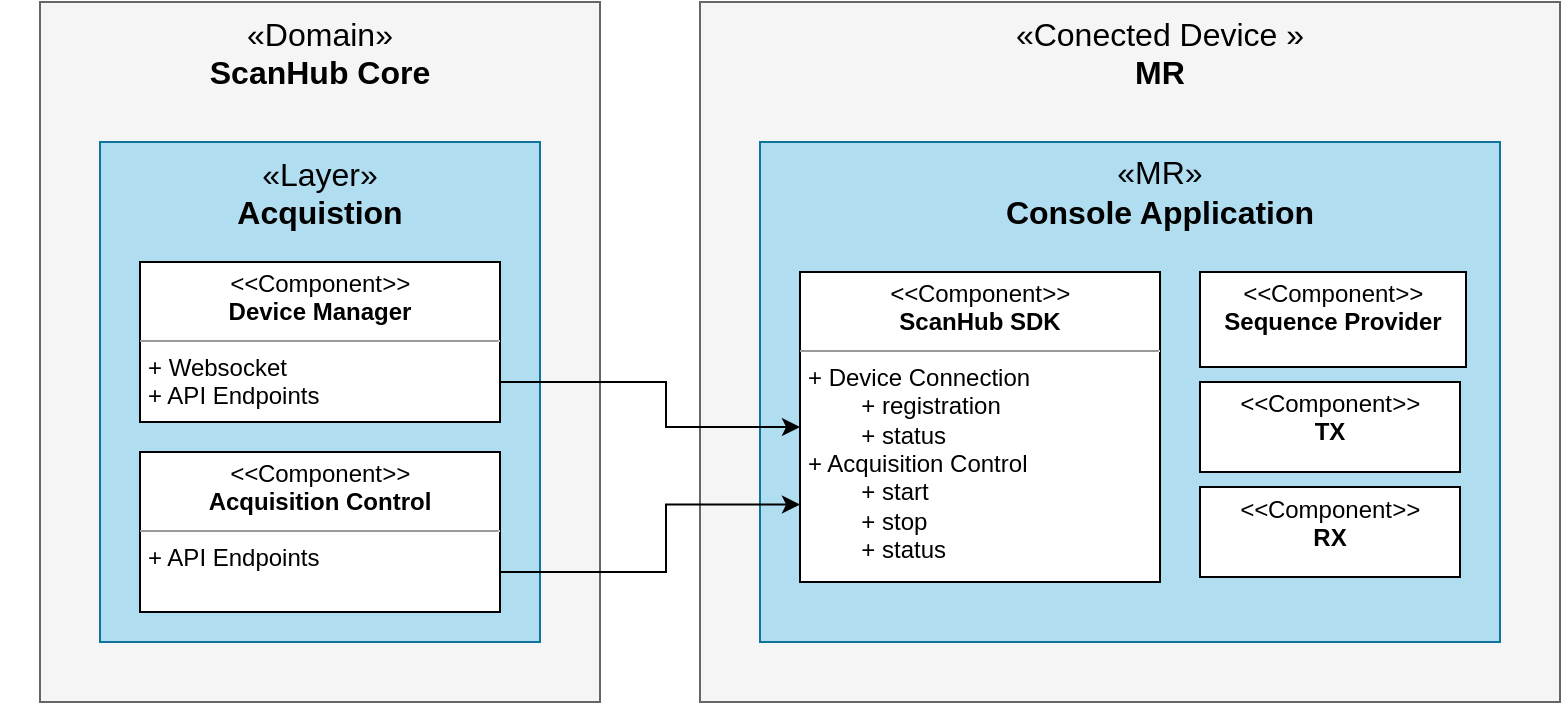 <mxfile version="21.7.5" type="device">
  <diagram id="0oAy7z5kDV5Fl2M1iNa0" name="Seite-1">
    <mxGraphModel dx="1781" dy="625" grid="1" gridSize="10" guides="1" tooltips="1" connect="1" arrows="1" fold="1" page="1" pageScale="1" pageWidth="827" pageHeight="1169" math="0" shadow="0">
      <root>
        <mxCell id="0" />
        <mxCell id="1" parent="0" />
        <mxCell id="fwSZg5LkVXXK5iXTWZ4H-16" value="" style="group" parent="1" vertex="1" connectable="0">
          <mxGeometry x="-783" y="40" width="280" height="350" as="geometry" />
        </mxCell>
        <mxCell id="fwSZg5LkVXXK5iXTWZ4H-14" value="" style="rounded=0;whiteSpace=wrap;html=1;fillColor=#f5f5f5;strokeColor=#666666;fontColor=#333333;fontSize=16;" parent="fwSZg5LkVXXK5iXTWZ4H-16" vertex="1">
          <mxGeometry width="280" height="350" as="geometry" />
        </mxCell>
        <mxCell id="fwSZg5LkVXXK5iXTWZ4H-15" value="&lt;span style=&quot;color: rgb(0, 0, 0); font-family: Helvetica; font-size: 16px; font-style: normal; font-variant-ligatures: normal; font-variant-caps: normal; font-weight: 400; letter-spacing: normal; orphans: 2; text-indent: 0px; text-transform: none; widows: 2; word-spacing: 0px; -webkit-text-stroke-width: 0px; text-decoration-thickness: initial; text-decoration-style: initial; text-decoration-color: initial; float: none; display: inline !important;&quot;&gt;«Domain»&lt;/span&gt;&lt;br style=&quot;border-color: var(--border-color); color: rgb(0, 0, 0); font-family: Helvetica; font-size: 16px; font-style: normal; font-variant-ligatures: normal; font-variant-caps: normal; font-weight: 400; letter-spacing: normal; orphans: 2; text-indent: 0px; text-transform: none; widows: 2; word-spacing: 0px; -webkit-text-stroke-width: 0px; text-decoration-thickness: initial; text-decoration-style: initial; text-decoration-color: initial;&quot;&gt;&lt;b style=&quot;font-size: 16px;&quot;&gt;ScanHub Core&lt;/b&gt;" style="text;whiteSpace=wrap;html=1;labelBackgroundColor=none;align=center;rounded=0;fontSize=16;" parent="fwSZg5LkVXXK5iXTWZ4H-16" vertex="1">
          <mxGeometry width="280" height="43.75" as="geometry" />
        </mxCell>
        <mxCell id="fwSZg5LkVXXK5iXTWZ4H-3" value="" style="rounded=0;whiteSpace=wrap;html=1;fillColor=#b1ddf0;strokeColor=#10739e;fontSize=16;" parent="1" vertex="1">
          <mxGeometry x="-753" y="110" width="220" height="250" as="geometry" />
        </mxCell>
        <mxCell id="fwSZg5LkVXXK5iXTWZ4H-4" value="&lt;span style=&quot;color: rgb(0, 0, 0); font-family: Helvetica; font-size: 16px; font-style: normal; font-variant-ligatures: normal; font-variant-caps: normal; font-weight: 400; letter-spacing: normal; orphans: 2; text-indent: 0px; text-transform: none; widows: 2; word-spacing: 0px; -webkit-text-stroke-width: 0px; text-decoration-thickness: initial; text-decoration-style: initial; text-decoration-color: initial; float: none; display: inline !important;&quot;&gt;«Layer»&lt;/span&gt;&lt;br style=&quot;border-color: var(--border-color); color: rgb(0, 0, 0); font-family: Helvetica; font-size: 16px; font-style: normal; font-variant-ligatures: normal; font-variant-caps: normal; font-weight: 400; letter-spacing: normal; orphans: 2; text-indent: 0px; text-transform: none; widows: 2; word-spacing: 0px; -webkit-text-stroke-width: 0px; text-decoration-thickness: initial; text-decoration-style: initial; text-decoration-color: initial;&quot;&gt;&lt;b style=&quot;font-size: 16px;&quot;&gt;Acquistion&lt;/b&gt;" style="text;whiteSpace=wrap;html=1;labelBackgroundColor=none;align=center;rounded=0;fontSize=16;" parent="1" vertex="1">
          <mxGeometry x="-803" y="110" width="320" height="50" as="geometry" />
        </mxCell>
        <mxCell id="fwSZg5LkVXXK5iXTWZ4H-12" value="&lt;p style=&quot;margin:0px;margin-top:4px;text-align:center;&quot;&gt;&lt;i&gt;&amp;lt;&amp;lt;&lt;/i&gt;&lt;span style=&quot;&quot;&gt;Component&lt;/span&gt;&lt;i&gt;&amp;gt;&amp;gt;&lt;/i&gt;&lt;br&gt;&lt;b&gt;Device Manager&lt;/b&gt;&lt;/p&gt;&lt;hr size=&quot;1&quot;&gt;&lt;p style=&quot;margin:0px;margin-left:4px;&quot;&gt;+ Websocket&lt;br&gt;+ API Endpoints&lt;/p&gt;" style="verticalAlign=top;align=left;overflow=fill;fontSize=12;fontFamily=Helvetica;html=1;" parent="1" vertex="1">
          <mxGeometry x="-733" y="170" width="180" height="80" as="geometry" />
        </mxCell>
        <mxCell id="fwSZg5LkVXXK5iXTWZ4H-13" value="&lt;p style=&quot;margin:0px;margin-top:4px;text-align:center;&quot;&gt;&lt;i&gt;&amp;lt;&amp;lt;&lt;/i&gt;&lt;span style=&quot;&quot;&gt;Component&lt;/span&gt;&lt;i&gt;&amp;gt;&amp;gt;&lt;/i&gt;&lt;br&gt;&lt;b&gt;Acquisition Control&lt;/b&gt;&lt;/p&gt;&lt;hr size=&quot;1&quot;&gt;&lt;p style=&quot;margin:0px;margin-left:4px;&quot;&gt;+ API Endpoints&lt;/p&gt;" style="verticalAlign=top;align=left;overflow=fill;fontSize=12;fontFamily=Helvetica;html=1;" parent="1" vertex="1">
          <mxGeometry x="-733" y="265" width="180" height="80" as="geometry" />
        </mxCell>
        <mxCell id="fwSZg5LkVXXK5iXTWZ4H-18" value="" style="rounded=0;whiteSpace=wrap;html=1;container=0;fontSize=16;fillColor=#f5f5f5;fontColor=#333333;strokeColor=#666666;" parent="1" vertex="1">
          <mxGeometry x="-453" y="40" width="430" height="350" as="geometry" />
        </mxCell>
        <mxCell id="fwSZg5LkVXXK5iXTWZ4H-19" value="" style="rounded=0;whiteSpace=wrap;html=1;container=0;fillColor=#b1ddf0;strokeColor=#10739e;fontSize=16;" parent="1" vertex="1">
          <mxGeometry x="-423" y="110" width="370" height="250" as="geometry" />
        </mxCell>
        <mxCell id="fwSZg5LkVXXK5iXTWZ4H-21" value="&lt;span style=&quot;color: rgb(0, 0, 0); font-family: Helvetica; font-size: 16px; font-style: normal; font-variant-ligatures: normal; font-variant-caps: normal; letter-spacing: normal; orphans: 2; text-indent: 0px; text-transform: none; widows: 2; word-spacing: 0px; -webkit-text-stroke-width: 0px; text-decoration-thickness: initial; text-decoration-style: initial; text-decoration-color: initial; float: none; display: inline !important;&quot;&gt;«&lt;span style=&quot;border-color: var(--border-color); font-size: 16px;&quot;&gt;Conected Device&lt;/span&gt;&lt;b style=&quot;font-weight: 400; border-color: var(--border-color); font-size: 16px;&quot;&gt;&amp;nbsp;&lt;/b&gt;»&lt;/span&gt;&lt;br style=&quot;border-color: var(--border-color); color: rgb(0, 0, 0); font-family: Helvetica; font-size: 16px; font-style: normal; font-variant-ligatures: normal; font-variant-caps: normal; font-weight: 400; letter-spacing: normal; orphans: 2; text-indent: 0px; text-transform: none; widows: 2; word-spacing: 0px; -webkit-text-stroke-width: 0px; text-decoration-thickness: initial; text-decoration-style: initial; text-decoration-color: initial;&quot;&gt;&lt;b style=&quot;font-size: 16px;&quot;&gt;MR&lt;/b&gt;" style="text;whiteSpace=wrap;html=1;labelBackgroundColor=none;align=center;container=0;rounded=0;fontSize=16;" parent="1" vertex="1">
          <mxGeometry x="-343" y="40" width="240" height="50" as="geometry" />
        </mxCell>
        <mxCell id="fwSZg5LkVXXK5iXTWZ4H-23" value="«MR»&lt;br style=&quot;border-color: var(--border-color); font-size: 16px;&quot;&gt;&lt;b style=&quot;font-size: 16px;&quot;&gt;Console Application&lt;/b&gt;" style="text;whiteSpace=wrap;html=1;align=center;verticalAlign=middle;container=0;rounded=0;fontSize=16;" parent="1" vertex="1">
          <mxGeometry x="-313" y="115" width="180" height="40" as="geometry" />
        </mxCell>
        <mxCell id="fwSZg5LkVXXK5iXTWZ4H-24" value="&lt;p style=&quot;margin:0px;margin-top:4px;text-align:center;&quot;&gt;&lt;i&gt;&amp;lt;&amp;lt;&lt;/i&gt;&lt;span style=&quot;&quot;&gt;Component&lt;/span&gt;&lt;i&gt;&amp;gt;&amp;gt;&lt;/i&gt;&lt;br&gt;&lt;b&gt;ScanHub SDK&lt;/b&gt;&lt;/p&gt;&lt;hr size=&quot;1&quot;&gt;&lt;p style=&quot;margin:0px;margin-left:4px;&quot;&gt;&lt;span style=&quot;background-color: initial;&quot;&gt;+ Device Connection&lt;/span&gt;&lt;br&gt;&lt;/p&gt;&lt;p style=&quot;margin:0px;margin-left:4px;&quot;&gt;&lt;span style=&quot;background-color: initial;&quot;&gt;&lt;span style=&quot;white-space: pre;&quot;&gt;&#x9;&lt;/span&gt;+ registration&lt;/span&gt;&lt;/p&gt;&lt;p style=&quot;margin:0px;margin-left:4px;&quot;&gt;&lt;span style=&quot;background-color: initial;&quot;&gt;&lt;span style=&quot;white-space: pre;&quot;&gt;&#x9;&lt;/span&gt;+ status&lt;br&gt;&lt;/span&gt;&lt;/p&gt;&lt;p style=&quot;margin:0px;margin-left:4px;&quot;&gt;+ Acquisition Control&lt;/p&gt;&lt;p style=&quot;border-color: var(--border-color); margin: 0px 0px 0px 4px;&quot;&gt;&lt;span style=&quot;white-space: pre;&quot;&gt;&#x9;&lt;/span&gt;+ start&lt;/p&gt;&lt;p style=&quot;border-color: var(--border-color); margin: 0px 0px 0px 4px;&quot;&gt;&lt;span style=&quot;white-space: pre;&quot;&gt;&#x9;&lt;/span&gt;+ stop&lt;/p&gt;&lt;p style=&quot;border-color: var(--border-color); margin: 0px 0px 0px 4px;&quot;&gt;&lt;span style=&quot;white-space: pre;&quot;&gt;&#x9;&lt;/span&gt;+ status&lt;br&gt;&lt;/p&gt;&lt;p style=&quot;border-color: var(--border-color); margin: 0px 0px 0px 4px;&quot;&gt;&lt;br style=&quot;border-color: var(--border-color);&quot;&gt;&lt;/p&gt;" style="verticalAlign=top;align=left;overflow=fill;fontSize=12;fontFamily=Helvetica;html=1;" parent="1" vertex="1">
          <mxGeometry x="-403" y="175" width="180" height="155" as="geometry" />
        </mxCell>
        <mxCell id="fwSZg5LkVXXK5iXTWZ4H-26" value="&lt;p style=&quot;margin:0px;margin-top:4px;text-align:center;&quot;&gt;&lt;i&gt;&amp;lt;&amp;lt;&lt;/i&gt;&lt;span style=&quot;&quot;&gt;Component&lt;/span&gt;&lt;i&gt;&amp;gt;&amp;gt;&lt;/i&gt;&lt;br&gt;&lt;b&gt;Sequence Provider&lt;/b&gt;&lt;/p&gt;" style="verticalAlign=top;align=left;overflow=fill;fontSize=12;fontFamily=Helvetica;html=1;" parent="1" vertex="1">
          <mxGeometry x="-203" y="175" width="133" height="47.5" as="geometry" />
        </mxCell>
        <mxCell id="fwSZg5LkVXXK5iXTWZ4H-27" value="&lt;p style=&quot;margin:0px;margin-top:4px;text-align:center;&quot;&gt;&lt;i&gt;&amp;lt;&amp;lt;&lt;/i&gt;&lt;span style=&quot;&quot;&gt;Component&lt;/span&gt;&lt;i&gt;&amp;gt;&amp;gt;&lt;/i&gt;&lt;br&gt;&lt;b&gt;TX&lt;/b&gt;&lt;/p&gt;" style="verticalAlign=top;align=left;overflow=fill;fontSize=12;fontFamily=Helvetica;html=1;" parent="1" vertex="1">
          <mxGeometry x="-203" y="230" width="130" height="45" as="geometry" />
        </mxCell>
        <mxCell id="fwSZg5LkVXXK5iXTWZ4H-28" value="&lt;p style=&quot;margin:0px;margin-top:4px;text-align:center;&quot;&gt;&lt;i&gt;&amp;lt;&amp;lt;&lt;/i&gt;&lt;span style=&quot;&quot;&gt;Component&lt;/span&gt;&lt;i&gt;&amp;gt;&amp;gt;&lt;/i&gt;&lt;br&gt;&lt;b&gt;RX&lt;/b&gt;&lt;/p&gt;" style="verticalAlign=top;align=left;overflow=fill;fontSize=12;fontFamily=Helvetica;html=1;" parent="1" vertex="1">
          <mxGeometry x="-203" y="282.5" width="130" height="45" as="geometry" />
        </mxCell>
        <mxCell id="fwSZg5LkVXXK5iXTWZ4H-29" value="" style="endArrow=classic;html=1;rounded=0;exitX=1;exitY=0.75;exitDx=0;exitDy=0;edgeStyle=orthogonalEdgeStyle;entryX=0;entryY=0.5;entryDx=0;entryDy=0;startArrow=none;startFill=0;endFill=1;fontSize=16;" parent="1" source="fwSZg5LkVXXK5iXTWZ4H-12" target="fwSZg5LkVXXK5iXTWZ4H-24" edge="1">
          <mxGeometry x="0.039" y="-61" width="50" height="50" relative="1" as="geometry">
            <mxPoint x="-575" y="260" as="sourcePoint" />
            <mxPoint x="-970.391" y="525" as="targetPoint" />
            <Array as="points">
              <mxPoint x="-470" y="230" />
              <mxPoint x="-470" y="252" />
            </Array>
            <mxPoint x="-51" y="60" as="offset" />
          </mxGeometry>
        </mxCell>
        <mxCell id="fwSZg5LkVXXK5iXTWZ4H-30" value="" style="endArrow=classic;html=1;rounded=0;exitX=1;exitY=0.75;exitDx=0;exitDy=0;edgeStyle=orthogonalEdgeStyle;startArrow=none;startFill=0;endFill=1;fontSize=16;entryX=0;entryY=0.75;entryDx=0;entryDy=0;" parent="1" source="fwSZg5LkVXXK5iXTWZ4H-13" target="fwSZg5LkVXXK5iXTWZ4H-24" edge="1">
          <mxGeometry x="0.039" y="-61" width="50" height="50" relative="1" as="geometry">
            <mxPoint x="-543.0" y="240" as="sourcePoint" />
            <mxPoint x="-433" y="470" as="targetPoint" />
            <Array as="points">
              <mxPoint x="-470" y="325" />
              <mxPoint x="-470" y="291" />
            </Array>
            <mxPoint x="-51" y="60" as="offset" />
          </mxGeometry>
        </mxCell>
      </root>
    </mxGraphModel>
  </diagram>
</mxfile>

